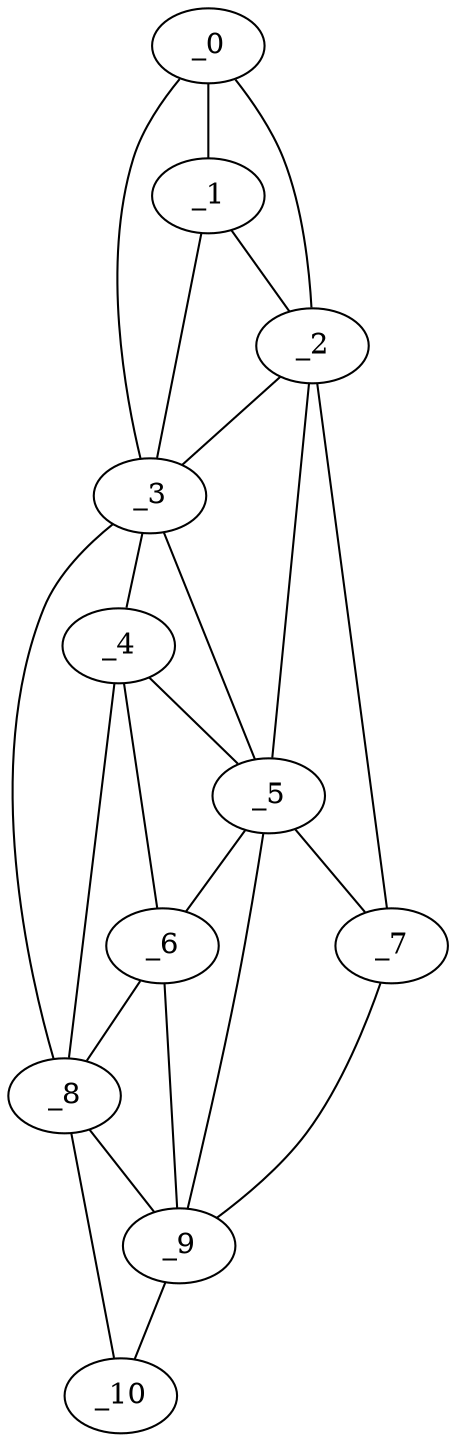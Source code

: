 graph "obj38__345.gxl" {
	_0	 [x=6,
		y=65];
	_1	 [x=22,
		y=65];
	_0 -- _1	 [valence=2];
	_2	 [x=32,
		y=53];
	_0 -- _2	 [valence=1];
	_3	 [x=93,
		y=66];
	_0 -- _3	 [valence=1];
	_1 -- _2	 [valence=2];
	_1 -- _3	 [valence=1];
	_2 -- _3	 [valence=2];
	_5	 [x=108,
		y=54];
	_2 -- _5	 [valence=1];
	_7	 [x=118,
		y=45];
	_2 -- _7	 [valence=1];
	_4	 [x=106,
		y=61];
	_3 -- _4	 [valence=2];
	_3 -- _5	 [valence=1];
	_8	 [x=118,
		y=64];
	_3 -- _8	 [valence=1];
	_4 -- _5	 [valence=2];
	_6	 [x=112,
		y=61];
	_4 -- _6	 [valence=2];
	_4 -- _8	 [valence=2];
	_5 -- _6	 [valence=1];
	_5 -- _7	 [valence=2];
	_9	 [x=125,
		y=52];
	_5 -- _9	 [valence=1];
	_6 -- _8	 [valence=1];
	_6 -- _9	 [valence=2];
	_7 -- _9	 [valence=1];
	_8 -- _9	 [valence=1];
	_10	 [x=125,
		y=61];
	_8 -- _10	 [valence=1];
	_9 -- _10	 [valence=1];
}
